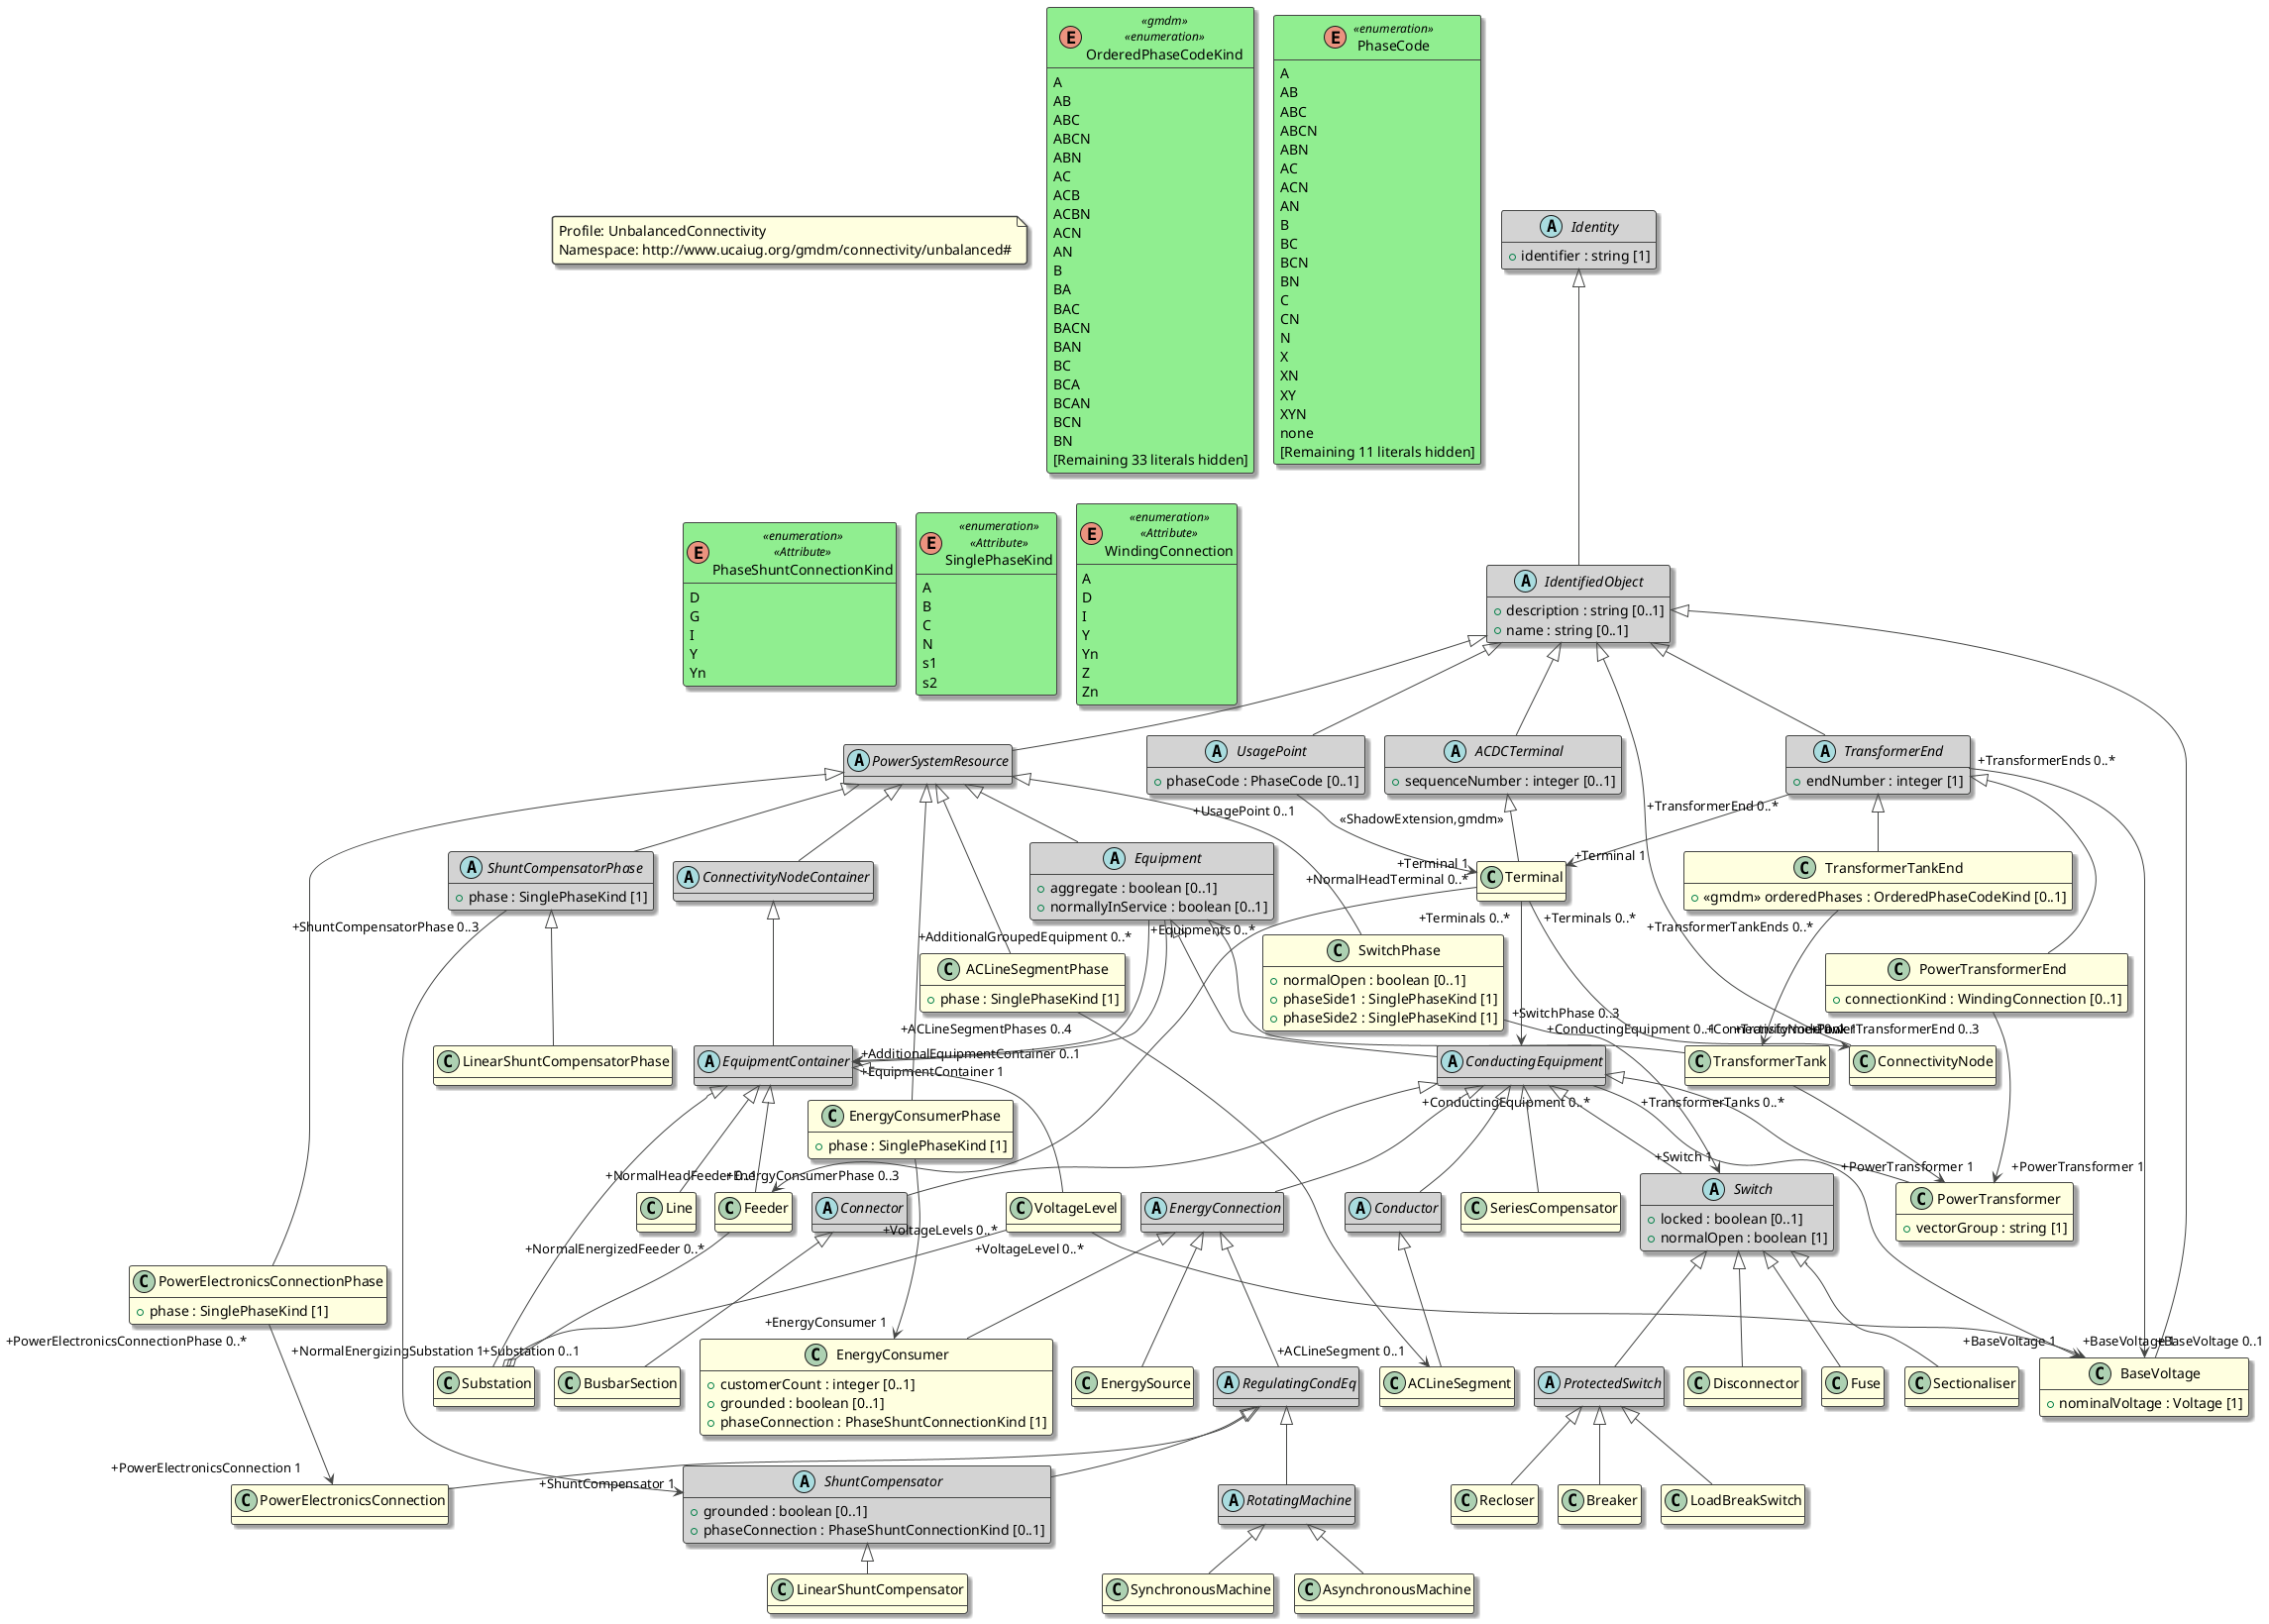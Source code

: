 @startuml
top to bottom direction
hide empty methods

' Here we adjust the horizontal spacing for better spatial rendering (the PlantUML default is ~20)
skinparam nodesep 20
' Here we adjust the vertical spacing for better spatial rendering (the PlantUML default is ~30)
skinparam ranksep 30

skinparam BackgroundColor #FFFFFF
skinparam shadowing false
skinparam RoundCorner 5
skinparam BorderColor #454645
skinparam ArrowColor #454645
skinparam FontColor #000000

skinparam class {
  ' Concrete classes style definition
  BackgroundColor #FFFFE0
  FontColor #000000
  AttributeFontColor #000000
  StereotypeFontColor #000000
  HeaderFontColor #000000
  BorderColor #454645
  BorderThickness 1
  
  ' Abstract classes style definition
  BackgroundColor<<abstract>> #D3D3D3
  FontColor<<abstract>> #000000
  AttributeFontColor<<abstract>> #000000
  StereotypeFontColor<<abstract>> #000000
  HeaderFontColor<<abstract>> #000000
  BorderColor<<abstract>> #454645
  BorderThickness<<abstract>> 1
  
  ' Enumerations style definition
  BackgroundColor<<enumeration>> #90EE90
  FontColor<<enumeration>> #000000
  AttributeFontColor<<enumeration>> #000000
  StereotypeFontColor<<enumeration>> #000000
  HeaderFontColor <<enumeration>> #000000
  BorderColor<<enumeration>> #454645
  BorderThickness<<enumeration>> 1
  
  ' CIMDatatypes style definition
  BackgroundColor<<CIMDatatype>> #FFEBCD
  FontColor<<CIMDatatype>> #000000
  AttributeFontColor<<CIMDatatype>> #000000
  StereotypeFontColor<<CIMDatatype>> #000000
  HeaderFontColor<<CIMDatatype>> #000000
  BorderColor<<CIMDatatype>> #454645
  BorderThickness<<CIMDatatype>> 1
  
  ' Compound classes style definition
  BackgroundColor<<Compound>> #FFEBCD
  FontColor<<Compound>> #000000
  AttributeFontColor<<Compound>> #000000
  StereotypeFontColor<<Compound>> #000000
  HeaderFontColor<<Compound>> #000000
  BorderColor<<Compound>> #454645
  BorderThickness<<Compound>> 1
  
  ' Primitive classes style definition
  BackgroundColor<<Primitive>> #E6E6FF
  FontColor<<Primitive>> #000000
  AttributeFontColor<<Primitive>> #000000
  StereotypeFontColor<<Primitive>> #000000
  HeaderFontColor<<Primitive>> #000000
  BorderColor<<Primitive>> #454645
  BorderThickness<<Primitive>> 1
  
  ' Errors classes style definition
  BackgroundColor<<error>> #FFC0CB
  FontColor<<error>> #000000
  AttributeFontColor<<error>> #000000
  StereotypeFontColor<<error>> #000000
  HeaderFontColor<<error>> #000000
  BorderColor<<error>> #454645
  BorderThickness<<error>> 1
}
skinparam shadowing true

hide <<abstract>> stereotype
hide <<error>> stereotype


skinparam note {
  BorderColor #454645
  BorderThickness 1.5
  FontSize 14
  Font Bold
  FontColor #000000
}
' Add a note towards the upper left corner of the diagram
note as UnbalancedConnectivityNote #lightyellow
   Profile: UnbalancedConnectivity
   Namespace: http://www.ucaiug.org/gmdm/connectivity/unbalanced#
end note

' ACDCTerminal inherits from IdentifiedObject
abstract class ACDCTerminal  <<abstract>> {
   +sequenceNumber : integer [0..1]
}

IdentifiedObject <|-- ACDCTerminal

' ACLineSegment inherits from Conductor
class ACLineSegment   {
}

Conductor <|-- ACLineSegment

' ACLineSegmentPhase inherits from PowerSystemResource
class ACLineSegmentPhase   {
   +phase : SinglePhaseKind [1]
}

PowerSystemResource <|-- ACLineSegmentPhase
ACLineSegmentPhase "+ACLineSegmentPhases 0..4" --> "+ACLineSegment 0..1" ACLineSegment

' AsynchronousMachine inherits from RotatingMachine
class AsynchronousMachine   {
}

RotatingMachine <|-- AsynchronousMachine

' BaseVoltage inherits from IdentifiedObject
class BaseVoltage   {
   +nominalVoltage : Voltage [1]
}

IdentifiedObject <|-- BaseVoltage

' Breaker inherits from ProtectedSwitch
class Breaker   {
}

ProtectedSwitch <|-- Breaker

' BusbarSection inherits from Connector
class BusbarSection   {
}

Connector <|-- BusbarSection

' ConductingEquipment inherits from Equipment
abstract class ConductingEquipment  <<abstract>> {
}

Equipment <|-- ConductingEquipment
ConductingEquipment "+ConductingEquipment 0..*" --> "+BaseVoltage 1" BaseVoltage

' Conductor inherits from ConductingEquipment
abstract class Conductor  <<abstract>> {
}

ConductingEquipment <|-- Conductor

' ConnectivityNode inherits from IdentifiedObject
class ConnectivityNode   {
}

IdentifiedObject <|-- ConnectivityNode

' ConnectivityNodeContainer inherits from PowerSystemResource
abstract class ConnectivityNodeContainer  <<abstract>> {
}

PowerSystemResource <|-- ConnectivityNodeContainer

' Connector inherits from ConductingEquipment
abstract class Connector  <<abstract>> {
}

ConductingEquipment <|-- Connector

' Disconnector inherits from Switch
class Disconnector   {
}

Switch <|-- Disconnector

' EnergyConnection inherits from ConductingEquipment
abstract class EnergyConnection  <<abstract>> {
}

ConductingEquipment <|-- EnergyConnection

' EnergyConsumer inherits from EnergyConnection
class EnergyConsumer   {
   +customerCount : integer [0..1]
   +grounded : boolean [0..1]
   +phaseConnection : PhaseShuntConnectionKind [1]
}

EnergyConnection <|-- EnergyConsumer

' EnergyConsumerPhase inherits from PowerSystemResource
class EnergyConsumerPhase   {
   +phase : SinglePhaseKind [1]
}

PowerSystemResource <|-- EnergyConsumerPhase
EnergyConsumerPhase "+EnergyConsumerPhase 0..3" --> "+EnergyConsumer 1" EnergyConsumer

' EnergySource inherits from EnergyConnection
class EnergySource   {
}

EnergyConnection <|-- EnergySource

' Equipment inherits from PowerSystemResource
abstract class Equipment  <<abstract>> {
   +aggregate : boolean [0..1]
   +normallyInService : boolean [0..1]
}

PowerSystemResource <|-- Equipment
Equipment "+AdditionalGroupedEquipment 0..*" --> "+AdditionalEquipmentContainer 0..1" EquipmentContainer
Equipment "+Equipments 0..*" --> "+EquipmentContainer 1" EquipmentContainer

' EquipmentContainer inherits from ConnectivityNodeContainer
abstract class EquipmentContainer  <<abstract>> {
}

ConnectivityNodeContainer <|-- EquipmentContainer

' Feeder inherits from EquipmentContainer
class Feeder   {
}

EquipmentContainer <|-- Feeder
Feeder "+NormalEnergizedFeeder 0..*" --o "+NormalEnergizingSubstation 1" Substation

' Fuse inherits from Switch
class Fuse   {
}

Switch <|-- Fuse

' IdentifiedObject inherits from Identity
abstract class IdentifiedObject  <<abstract>> {
   +description : string [0..1]
   +name : string [0..1]
}

Identity <|-- IdentifiedObject

' Identity
abstract class Identity  <<abstract>> {
   +identifier : string [1]
}


' Line inherits from EquipmentContainer
class Line   {
}

EquipmentContainer <|-- Line

' LinearShuntCompensator inherits from ShuntCompensator
class LinearShuntCompensator   {
}

ShuntCompensator <|-- LinearShuntCompensator

' LinearShuntCompensatorPhase inherits from ShuntCompensatorPhase
class LinearShuntCompensatorPhase   {
}

ShuntCompensatorPhase <|-- LinearShuntCompensatorPhase

' LoadBreakSwitch inherits from ProtectedSwitch
class LoadBreakSwitch   {
}

ProtectedSwitch <|-- LoadBreakSwitch

' Enumeration OrderedPhaseCodeKind
enum OrderedPhaseCodeKind <<gmdm>><<enumeration>>  {
   A
   AB
   ABC
   ABCN
   ABN
   AC
   ACB
   ACBN
   ACN
   AN
   B
   BA
   BAC
   BACN
   BAN
   BC
   BCA
   BCAN
   BCN
   BN
   [Remaining 33 literals hidden]
}

' Enumeration PhaseCode
enum PhaseCode <<enumeration>>  {
   A
   AB
   ABC
   ABCN
   ABN
   AC
   ACN
   AN
   B
   BC
   BCN
   BN
   C
   CN
   N
   X
   XN
   XY
   XYN
   none
   [Remaining 11 literals hidden]
}

' Enumeration PhaseShuntConnectionKind
enum PhaseShuntConnectionKind <<enumeration>><<Attribute>>  {
   D
   G
   I
   Y
   Yn
}

' PowerElectronicsConnection inherits from RegulatingCondEq
class PowerElectronicsConnection   {
}

RegulatingCondEq <|-- PowerElectronicsConnection

' PowerElectronicsConnectionPhase inherits from PowerSystemResource
class PowerElectronicsConnectionPhase   {
   +phase : SinglePhaseKind [1]
}

PowerSystemResource <|-- PowerElectronicsConnectionPhase
PowerElectronicsConnectionPhase "+PowerElectronicsConnectionPhase 0..*" --> "+PowerElectronicsConnection 1" PowerElectronicsConnection

' PowerSystemResource inherits from IdentifiedObject
abstract class PowerSystemResource  <<abstract>> {
}

IdentifiedObject <|-- PowerSystemResource

' PowerTransformer inherits from ConductingEquipment
class PowerTransformer   {
   +vectorGroup : string [1]
}

ConductingEquipment <|-- PowerTransformer

' PowerTransformerEnd inherits from TransformerEnd
class PowerTransformerEnd   {
   +connectionKind : WindingConnection [0..1]
}

TransformerEnd <|-- PowerTransformerEnd
PowerTransformerEnd "+PowerTransformerEnd 0..3" --> "+PowerTransformer 1" PowerTransformer

' ProtectedSwitch inherits from Switch
abstract class ProtectedSwitch  <<abstract>> {
}

Switch <|-- ProtectedSwitch

' Recloser inherits from ProtectedSwitch
class Recloser   {
}

ProtectedSwitch <|-- Recloser

' RegulatingCondEq inherits from EnergyConnection
abstract class RegulatingCondEq  <<abstract>> {
}

EnergyConnection <|-- RegulatingCondEq

' RotatingMachine inherits from RegulatingCondEq
abstract class RotatingMachine  <<abstract>> {
}

RegulatingCondEq <|-- RotatingMachine

' Sectionaliser inherits from Switch
class Sectionaliser   {
}

Switch <|-- Sectionaliser

' SeriesCompensator inherits from ConductingEquipment
class SeriesCompensator   {
}

ConductingEquipment <|-- SeriesCompensator

' ShuntCompensator inherits from RegulatingCondEq
abstract class ShuntCompensator  <<abstract>> {
   +grounded : boolean [0..1]
   +phaseConnection : PhaseShuntConnectionKind [0..1]
}

RegulatingCondEq <|-- ShuntCompensator

' ShuntCompensatorPhase inherits from PowerSystemResource
abstract class ShuntCompensatorPhase  <<abstract>> {
   +phase : SinglePhaseKind [1]
}

PowerSystemResource <|-- ShuntCompensatorPhase
ShuntCompensatorPhase "+ShuntCompensatorPhase 0..3" --> "+ShuntCompensator 1" ShuntCompensator

' Enumeration SinglePhaseKind
enum SinglePhaseKind <<enumeration>><<Attribute>>  {
   A
   B
   C
   N
   s1
   s2
}

' Substation inherits from EquipmentContainer
class Substation   {
}

EquipmentContainer <|-- Substation

' Switch inherits from ConductingEquipment
abstract class Switch  <<abstract>> {
   +locked : boolean [0..1]
   +normalOpen : boolean [1]
}

ConductingEquipment <|-- Switch

' SwitchPhase inherits from PowerSystemResource
class SwitchPhase   {
   +normalOpen : boolean [0..1]
   +phaseSide1 : SinglePhaseKind [1]
   +phaseSide2 : SinglePhaseKind [1]
}

PowerSystemResource <|-- SwitchPhase
SwitchPhase "+SwitchPhase 0..3" --> "+Switch 1" Switch

' SynchronousMachine inherits from RotatingMachine
class SynchronousMachine   {
}

RotatingMachine <|-- SynchronousMachine

' Terminal inherits from ACDCTerminal
class Terminal   {
}

ACDCTerminal <|-- Terminal
Terminal "+Terminals 0..*" --> "+ConductingEquipment 0..1" ConductingEquipment
Terminal "+Terminals 0..*" --> "+ConnectivityNode 0..1" ConnectivityNode
Terminal "+NormalHeadTerminal 0..*" --> "+NormalHeadFeeder 0..1" Feeder

' TransformerEnd inherits from IdentifiedObject
abstract class TransformerEnd  <<abstract>> {
   +endNumber : integer [1]
}

IdentifiedObject <|-- TransformerEnd
TransformerEnd "+TransformerEnds 0..*" --> "+BaseVoltage 0..1" BaseVoltage
TransformerEnd "+TransformerEnd 0..*" --> "+Terminal 1" Terminal

' TransformerTank inherits from Equipment
class TransformerTank   {
}

Equipment <|-- TransformerTank
TransformerTank "+TransformerTanks 0..*" --> "+PowerTransformer 1" PowerTransformer

' TransformerTankEnd inherits from TransformerEnd
class TransformerTankEnd   {
   +<<gmdm>> orderedPhases : OrderedPhaseCodeKind [0..1]
}

TransformerEnd <|-- TransformerTankEnd
TransformerTankEnd "+TransformerTankEnds 0..*" --> "+TransformerTank 1" TransformerTank

' UsagePoint inherits from IdentifiedObject
abstract class UsagePoint  <<abstract>> {
   +phaseCode : PhaseCode [0..1]
}

IdentifiedObject <|-- UsagePoint
UsagePoint "+UsagePoint 0..1" --> "+Terminal 1" Terminal : <<ShadowExtension,gmdm>>

' VoltageLevel inherits from EquipmentContainer
class VoltageLevel   {
}

EquipmentContainer <|-- VoltageLevel
VoltageLevel "+VoltageLevel 0..*" --> "+BaseVoltage 1" BaseVoltage
VoltageLevel "+VoltageLevels 0..*" --o "+Substation 0..1" Substation

' Enumeration WindingConnection
enum WindingConnection <<enumeration>><<Attribute>>  {
   A
   D
   I
   Y
   Yn
   Z
   Zn
}

@enduml
